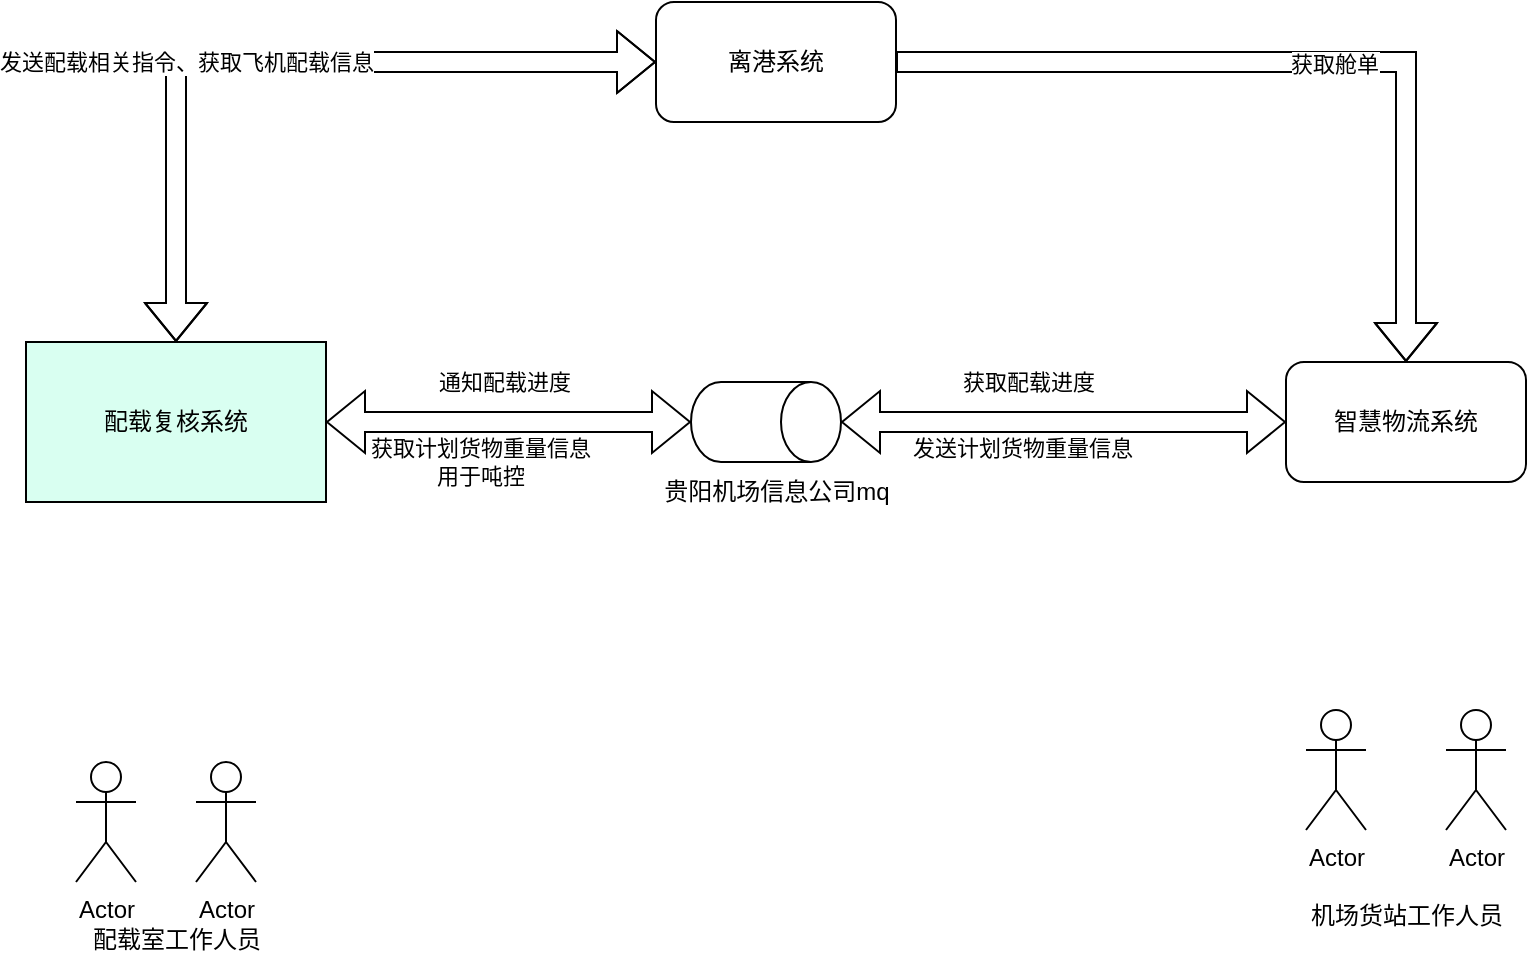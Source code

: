 <mxfile version="21.5.1" type="github">
  <diagram name="第 1 页" id="L_sd85XvLTSLJeMJPkPH">
    <mxGraphModel dx="1540" dy="291" grid="1" gridSize="10" guides="1" tooltips="1" connect="1" arrows="1" fold="1" page="1" pageScale="1" pageWidth="827" pageHeight="1169" math="0" shadow="0">
      <root>
        <mxCell id="0" />
        <mxCell id="1" parent="0" />
        <mxCell id="o9EetkC1UQInopGngO3t-11" style="edgeStyle=orthogonalEdgeStyle;shape=flexArrow;rounded=0;orthogonalLoop=1;jettySize=auto;html=1;exitX=1;exitY=0.5;exitDx=0;exitDy=0;entryX=0.5;entryY=1;entryDx=0;entryDy=0;entryPerimeter=0;startArrow=block;" parent="1" source="o9EetkC1UQInopGngO3t-1" target="o9EetkC1UQInopGngO3t-5" edge="1">
          <mxGeometry relative="1" as="geometry" />
        </mxCell>
        <mxCell id="o9EetkC1UQInopGngO3t-15" value="通知配载进度" style="edgeLabel;html=1;align=center;verticalAlign=middle;resizable=0;points=[];" parent="o9EetkC1UQInopGngO3t-11" vertex="1" connectable="0">
          <mxGeometry x="-0.28" relative="1" as="geometry">
            <mxPoint x="23" y="-20" as="offset" />
          </mxGeometry>
        </mxCell>
        <mxCell id="o9EetkC1UQInopGngO3t-20" value="获取计划货物重量信息&lt;br&gt;用于吨控" style="edgeLabel;html=1;align=center;verticalAlign=middle;resizable=0;points=[];" parent="o9EetkC1UQInopGngO3t-11" vertex="1" connectable="0">
          <mxGeometry x="-0.126" y="1" relative="1" as="geometry">
            <mxPoint x="-3" y="21" as="offset" />
          </mxGeometry>
        </mxCell>
        <mxCell id="o9EetkC1UQInopGngO3t-1" value="配载复核系统" style="rounded=0;whiteSpace=wrap;html=1;fillColor=#D9FFF1;" parent="1" vertex="1">
          <mxGeometry x="-130" y="280" width="150" height="80" as="geometry" />
        </mxCell>
        <mxCell id="o9EetkC1UQInopGngO3t-3" style="edgeStyle=orthogonalEdgeStyle;rounded=0;orthogonalLoop=1;jettySize=auto;html=1;entryX=0.5;entryY=0;entryDx=0;entryDy=0;shape=flexArrow;startArrow=block;" parent="1" source="o9EetkC1UQInopGngO3t-2" target="o9EetkC1UQInopGngO3t-1" edge="1">
          <mxGeometry relative="1" as="geometry" />
        </mxCell>
        <mxCell id="o9EetkC1UQInopGngO3t-16" value="发送配载相关指令、获取飞机配载信息" style="edgeLabel;html=1;align=center;verticalAlign=middle;resizable=0;points=[];" parent="o9EetkC1UQInopGngO3t-3" vertex="1" connectable="0">
          <mxGeometry x="0.238" relative="1" as="geometry">
            <mxPoint as="offset" />
          </mxGeometry>
        </mxCell>
        <mxCell id="o9EetkC1UQInopGngO3t-9" style="edgeStyle=orthogonalEdgeStyle;shape=flexArrow;rounded=0;orthogonalLoop=1;jettySize=auto;html=1;entryX=0.5;entryY=0;entryDx=0;entryDy=0;" parent="1" source="o9EetkC1UQInopGngO3t-2" target="o9EetkC1UQInopGngO3t-4" edge="1">
          <mxGeometry relative="1" as="geometry" />
        </mxCell>
        <mxCell id="o9EetkC1UQInopGngO3t-10" value="获取舱单" style="edgeLabel;html=1;align=center;verticalAlign=middle;resizable=0;points=[];" parent="o9EetkC1UQInopGngO3t-9" vertex="1" connectable="0">
          <mxGeometry x="0.081" y="-1" relative="1" as="geometry">
            <mxPoint as="offset" />
          </mxGeometry>
        </mxCell>
        <mxCell id="o9EetkC1UQInopGngO3t-2" value="离港系统" style="rounded=1;whiteSpace=wrap;html=1;" parent="1" vertex="1">
          <mxGeometry x="185" y="110" width="120" height="60" as="geometry" />
        </mxCell>
        <mxCell id="o9EetkC1UQInopGngO3t-4" value="智慧物流系统" style="rounded=1;whiteSpace=wrap;html=1;" parent="1" vertex="1">
          <mxGeometry x="500" y="290" width="120" height="60" as="geometry" />
        </mxCell>
        <mxCell id="o9EetkC1UQInopGngO3t-12" style="edgeStyle=orthogonalEdgeStyle;shape=flexArrow;rounded=0;orthogonalLoop=1;jettySize=auto;html=1;exitX=0.5;exitY=0;exitDx=0;exitDy=0;exitPerimeter=0;entryX=0;entryY=0.5;entryDx=0;entryDy=0;startArrow=block;" parent="1" source="o9EetkC1UQInopGngO3t-5" target="o9EetkC1UQInopGngO3t-4" edge="1">
          <mxGeometry relative="1" as="geometry" />
        </mxCell>
        <mxCell id="o9EetkC1UQInopGngO3t-17" value="获取配载进度" style="edgeLabel;html=1;align=center;verticalAlign=middle;resizable=0;points=[];" parent="o9EetkC1UQInopGngO3t-12" vertex="1" connectable="0">
          <mxGeometry x="-0.522" relative="1" as="geometry">
            <mxPoint x="40" y="-20" as="offset" />
          </mxGeometry>
        </mxCell>
        <mxCell id="o9EetkC1UQInopGngO3t-5" value="&lt;p style=&quot;line-height: 150%;&quot;&gt;&lt;br&gt;&lt;/p&gt;" style="shape=cylinder3;whiteSpace=wrap;html=1;boundedLbl=1;backgroundOutline=1;size=15;rotation=90;" parent="1" vertex="1">
          <mxGeometry x="220" y="282.5" width="40" height="75" as="geometry" />
        </mxCell>
        <mxCell id="o9EetkC1UQInopGngO3t-21" value="发送计划货物重量信息" style="edgeLabel;html=1;align=center;verticalAlign=middle;resizable=0;points=[];" parent="1" vertex="1" connectable="0">
          <mxGeometry x="369.997" y="340" as="geometry">
            <mxPoint x="-2" y="-7" as="offset" />
          </mxGeometry>
        </mxCell>
        <mxCell id="3EDoQNshKmax-nDiu6an-2" value="贵阳机场信息公司mq" style="text;html=1;align=center;verticalAlign=middle;resizable=0;points=[];autosize=1;strokeColor=none;fillColor=none;" vertex="1" parent="1">
          <mxGeometry x="175" y="340" width="140" height="30" as="geometry" />
        </mxCell>
        <mxCell id="3EDoQNshKmax-nDiu6an-3" value="Actor" style="shape=umlActor;verticalLabelPosition=bottom;verticalAlign=top;html=1;outlineConnect=0;" vertex="1" parent="1">
          <mxGeometry x="-45" y="490" width="30" height="60" as="geometry" />
        </mxCell>
        <mxCell id="3EDoQNshKmax-nDiu6an-4" value="Actor" style="shape=umlActor;verticalLabelPosition=bottom;verticalAlign=top;html=1;outlineConnect=0;" vertex="1" parent="1">
          <mxGeometry x="510" y="464" width="30" height="60" as="geometry" />
        </mxCell>
        <mxCell id="3EDoQNshKmax-nDiu6an-5" value="Actor" style="shape=umlActor;verticalLabelPosition=bottom;verticalAlign=top;html=1;outlineConnect=0;" vertex="1" parent="1">
          <mxGeometry x="580" y="464" width="30" height="60" as="geometry" />
        </mxCell>
        <mxCell id="3EDoQNshKmax-nDiu6an-6" value="Actor" style="shape=umlActor;verticalLabelPosition=bottom;verticalAlign=top;html=1;outlineConnect=0;" vertex="1" parent="1">
          <mxGeometry x="-105" y="490" width="30" height="60" as="geometry" />
        </mxCell>
        <mxCell id="3EDoQNshKmax-nDiu6an-11" value="配载室工作人员" style="text;html=1;align=center;verticalAlign=middle;resizable=0;points=[];autosize=1;strokeColor=none;fillColor=none;" vertex="1" parent="1">
          <mxGeometry x="-110" y="564" width="110" height="30" as="geometry" />
        </mxCell>
        <mxCell id="3EDoQNshKmax-nDiu6an-12" value="机场货站工作人员" style="text;html=1;align=center;verticalAlign=middle;resizable=0;points=[];autosize=1;strokeColor=none;fillColor=none;" vertex="1" parent="1">
          <mxGeometry x="500" y="552" width="120" height="30" as="geometry" />
        </mxCell>
      </root>
    </mxGraphModel>
  </diagram>
</mxfile>
